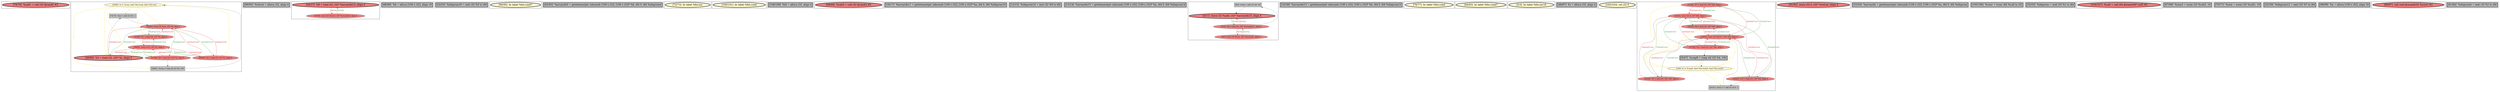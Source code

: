 
digraph G {





subgraph cluster33 {


node198 [penwidth=3.0,fontsize=20,fillcolor=lightcoral,label="[78/79]  %call1 = call i32 @rand() #2",shape=ellipse,style=filled ]



}

subgraph cluster27 {


node192 [fillcolor=lemonchiffon,label="[59/80]  br i1 %cmp, label %for.body, label %for.end",shape=ellipse,style=filled ]
node191 [fillcolor=lightcoral,label="[56/83]  store i32 0, i32* %i, align 4",shape=ellipse,style=filled ]
node185 [fillcolor=grey,label="[58/81]  %cmp = icmp ult i32 %0, 100",shape=rectangle,style=filled ]
node184 [fillcolor=grey,label="[74/75]  %inc = add i32 %3, 1",shape=rectangle,style=filled ]
node190 [fillcolor=lightcoral,label="[51/84]  %1 = load i32, i32* %i, align 4",shape=ellipse,style=filled ]
node186 [fillcolor=lightcoral,label="[60/65]  %2 = load i32, i32* %i, align 4",shape=ellipse,style=filled ]
node187 [fillcolor=lightcoral,label="[57/82]  %0 = load i32, i32* %i, align 4",shape=ellipse,style=filled ]
node189 [fillcolor=lightcoral,label="[50/85]  store i32 %inc, i32* %i, align 4",shape=ellipse,style=filled ]
node188 [penwidth=3.0,fontsize=20,fillcolor=lightcoral,label="[49/86]  %3 = load i32, i32* %i, align 4",shape=ellipse,style=filled ]

node189->node190 [style=solid,color=forestgreen,label="T|indep|Const",penwidth=1.0,fontcolor=forestgreen ]
node192->node185 [style=solid,color=gold,label="C",penwidth=1.0,fontcolor=gold ]
node187->node185 [style=solid,color=black,label="",penwidth=0.5,fontcolor=black ]
node190->node191 [style=solid,color=firebrick3,label="A|indep|Const",penwidth=1.0,fontcolor=firebrick3 ]
node191->node190 [style=solid,color=forestgreen,label="T|indep|Const",penwidth=1.0,fontcolor=forestgreen ]
node188->node184 [style=solid,color=black,label="",penwidth=0.5,fontcolor=black ]
node192->node192 [style=solid,color=gold,label="C",penwidth=1.0,fontcolor=gold ]
node187->node191 [style=solid,color=firebrick3,label="A|indep|Const",penwidth=1.0,fontcolor=firebrick3 ]
node192->node184 [style=solid,color=gold,label="C",penwidth=1.0,fontcolor=gold ]
node187->node189 [style=solid,color=firebrick3,label="A|indep|Const",penwidth=1.0,fontcolor=firebrick3 ]
node188->node191 [style=solid,color=firebrick3,label="A|indep|Const",penwidth=1.0,fontcolor=firebrick3 ]
node192->node186 [style=solid,color=gold,label="C",penwidth=1.0,fontcolor=gold ]
node192->node189 [style=solid,color=gold,label="C",penwidth=1.0,fontcolor=gold ]
node189->node188 [style=solid,color=forestgreen,label="T|indep|Const",penwidth=1.0,fontcolor=forestgreen ]
node192->node190 [style=solid,color=gold,label="C",penwidth=1.0,fontcolor=gold ]
node192->node187 [style=solid,color=gold,label="C",penwidth=1.0,fontcolor=gold ]
node189->node186 [style=solid,color=forestgreen,label="T|indep|Const",penwidth=1.0,fontcolor=forestgreen ]
node185->node192 [style=solid,color=black,label="",penwidth=0.5,fontcolor=black ]
node192->node188 [style=solid,color=gold,label="C",penwidth=1.0,fontcolor=gold ]
node191->node188 [style=solid,color=forestgreen,label="T|indep|Const",penwidth=1.0,fontcolor=forestgreen ]
node190->node189 [style=solid,color=firebrick3,label="A|indep|Const",penwidth=1.0,fontcolor=firebrick3 ]
node191->node186 [style=solid,color=forestgreen,label="T|indep|Const",penwidth=1.0,fontcolor=forestgreen ]
node186->node189 [style=solid,color=firebrick3,label="A|indep|Const",penwidth=1.0,fontcolor=firebrick3 ]
node186->node191 [style=solid,color=firebrick3,label="A|indep|Const",penwidth=1.0,fontcolor=firebrick3 ]
node184->node189 [style=solid,color=black,label="",penwidth=0.5,fontcolor=black ]
node188->node189 [style=solid,color=firebrick3,label="A|indep|Const",penwidth=1.0,fontcolor=firebrick3 ]
node189->node187 [style=solid,color=forestgreen,label="T|indep|Const",penwidth=1.0,fontcolor=forestgreen ]
node191->node187 [style=solid,color=forestgreen,label="T|indep|Const",penwidth=1.0,fontcolor=forestgreen ]


}

subgraph cluster28 {


node193 [penwidth=3.0,fontsize=20,fillcolor=grey,label="[90/93]  %retval = alloca i32, align 4",shape=rectangle,style=filled ]



}

subgraph cluster26 {


node183 [penwidth=3.0,fontsize=20,fillcolor=lightcoral,label="[34/37]  %8 = load i32, i32* %arrayidx13, align 4",shape=ellipse,style=filled ]
node182 [fillcolor=lightcoral,label="[35/36]  store i32 %rem3, i32* %arrayidx5, align 4",shape=ellipse,style=filled ]

node182->node183 [style=solid,color=forestgreen,label="T|indep",penwidth=1.0,fontcolor=forestgreen ]
node183->node182 [style=solid,color=firebrick3,label="A|indep",penwidth=1.0,fontcolor=firebrick3 ]


}

subgraph cluster29 {


node194 [penwidth=3.0,fontsize=20,fillcolor=grey,label="[88/89]  %b = alloca [100 x i32], align 16",shape=rectangle,style=filled ]



}

subgraph cluster25 {


node181 [penwidth=3.0,fontsize=20,fillcolor=grey,label="[24/25]  %idxprom10 = zext i32 %5 to i64",shape=rectangle,style=filled ]



}

subgraph cluster24 {


node180 [penwidth=3.0,fontsize=20,fillcolor=lemonchiffon,label="[94/95]  br label %for.cond7",shape=ellipse,style=filled ]



}

subgraph cluster22 {


node178 [penwidth=3.0,fontsize=20,fillcolor=grey,label="[62/63]  %arrayidx5 = getelementptr inbounds [100 x i32], [100 x i32]* %b, i64 0, i64 %idxprom4",shape=rectangle,style=filled ]



}

subgraph cluster20 {


node176 [penwidth=3.0,fontsize=20,fillcolor=lemonchiffon,label="[72/73]  br label %for.inc",shape=ellipse,style=filled ]



}

subgraph cluster18 {


node174 [penwidth=3.0,fontsize=20,fillcolor=lemonchiffon,label="[100/101]  br label %for.cond",shape=ellipse,style=filled ]



}

subgraph cluster16 {


node172 [penwidth=3.0,fontsize=20,fillcolor=grey,label="[108/109]  %i6 = alloca i32, align 4",shape=rectangle,style=filled ]



}

subgraph cluster17 {


node173 [penwidth=3.0,fontsize=20,fillcolor=lightcoral,label="[66/69]  %call2 = call i32 @rand() #2",shape=ellipse,style=filled ]



}

subgraph cluster4 {


node151 [penwidth=3.0,fontsize=20,fillcolor=grey,label="[16/17]  %arrayidx11 = getelementptr inbounds [100 x i32], [100 x i32]* %a, i64 0, i64 %idxprom10",shape=rectangle,style=filled ]



}

subgraph cluster3 {


node150 [penwidth=3.0,fontsize=20,fillcolor=grey,label="[12/15]  %idxprom14 = zext i32 %9 to i64",shape=rectangle,style=filled ]



}

subgraph cluster2 {


node149 [penwidth=3.0,fontsize=20,fillcolor=grey,label="[13/14]  %arrayidx15 = getelementptr inbounds [100 x i32], [100 x i32]* %a, i64 0, i64 %idxprom14",shape=rectangle,style=filled ]



}

subgraph cluster1 {


node148 [fillcolor=grey,label="[8/9]  %add = add i32 %6, %8",shape=rectangle,style=filled ]
node147 [penwidth=3.0,fontsize=20,fillcolor=lightcoral,label="[4/11]  store i32 %add, i32* %arrayidx15, align 4",shape=ellipse,style=filled ]
node145 [fillcolor=lightcoral,label="[6/7]  store i32 %rem, i32* %arrayidx, align 4",shape=ellipse,style=filled ]
node146 [fillcolor=lightcoral,label="[5/10]  %6 = load i32, i32* %arrayidx11, align 4",shape=ellipse,style=filled ]

node146->node145 [style=solid,color=firebrick3,label="A|indep",penwidth=1.0,fontcolor=firebrick3 ]
node145->node146 [style=solid,color=forestgreen,label="T|indep",penwidth=1.0,fontcolor=forestgreen ]
node147->node146 [style=solid,color=forestgreen,label="T|indep",penwidth=1.0,fontcolor=forestgreen ]
node148->node147 [style=solid,color=black,label="",penwidth=0.5,fontcolor=black ]
node146->node147 [style=solid,color=firebrick3,label="A|indep",penwidth=1.0,fontcolor=firebrick3 ]
node146->node148 [style=solid,color=black,label="",penwidth=0.5,fontcolor=black ]


}

subgraph cluster12 {


node168 [penwidth=3.0,fontsize=20,fillcolor=grey,label="[33/38]  %arrayidx13 = getelementptr inbounds [100 x i32], [100 x i32]* %b, i64 0, i64 %idxprom12",shape=rectangle,style=filled ]



}

subgraph cluster32 {


node197 [penwidth=3.0,fontsize=20,fillcolor=lemonchiffon,label="[76/77]  br label %for.cond",shape=ellipse,style=filled ]



}

subgraph cluster5 {


node152 [penwidth=3.0,fontsize=20,fillcolor=lemonchiffon,label="[44/45]  br label %for.cond7",shape=ellipse,style=filled ]



}

subgraph cluster0 {


node144 [penwidth=3.0,fontsize=20,fillcolor=lemonchiffon,label="[2/3]  br label %for.inc16",shape=ellipse,style=filled ]



}

subgraph cluster31 {


node196 [penwidth=3.0,fontsize=20,fillcolor=grey,label="[48/87]  %i = alloca i32, align 4",shape=rectangle,style=filled ]



}

subgraph cluster30 {


node195 [penwidth=3.0,fontsize=20,fillcolor=lemonchiffon,label="[102/103]  ret i32 0",shape=ellipse,style=filled ]



}

subgraph cluster6 {


node162 [fillcolor=lightcoral,label="[31/40]  %7 = load i32, i32* %i6, align 4",shape=ellipse,style=filled ]
node161 [penwidth=3.0,fontsize=20,fillcolor=grey,label="[0/47]  %cmp8 = icmp ult i32 %4, 100",shape=rectangle,style=filled ]
node159 [fillcolor=lightcoral,label="[22/41]  store i32 0, i32* %i6, align 4",shape=ellipse,style=filled ]
node154 [fillcolor=lightcoral,label="[19/42]  %10 = load i32, i32* %i6, align 4",shape=ellipse,style=filled ]
node155 [fillcolor=lemonchiffon,label="[1/46]  br i1 %cmp8, label %for.body9, label %for.end18",shape=ellipse,style=filled ]
node153 [fillcolor=grey,label="[20/21]  %inc17 = add i32 %10, 1",shape=rectangle,style=filled ]
node160 [fillcolor=lightcoral,label="[18/43]  store i32 %inc17, i32* %i6, align 4",shape=ellipse,style=filled ]
node158 [fillcolor=lightcoral,label="[27/28]  %4 = load i32, i32* %i6, align 4",shape=ellipse,style=filled ]
node156 [fillcolor=lightcoral,label="[23/26]  %5 = load i32, i32* %i6, align 4",shape=ellipse,style=filled ]
node157 [fillcolor=lightcoral,label="[29/30]  %9 = load i32, i32* %i6, align 4",shape=ellipse,style=filled ]

node159->node157 [style=solid,color=forestgreen,label="T|indep|Const",penwidth=1.0,fontcolor=forestgreen ]
node161->node155 [style=solid,color=black,label="",penwidth=0.5,fontcolor=black ]
node155->node154 [style=solid,color=gold,label="C",penwidth=1.0,fontcolor=gold ]
node159->node162 [style=solid,color=forestgreen,label="T|indep|Const",penwidth=1.0,fontcolor=forestgreen ]
node154->node153 [style=solid,color=black,label="",penwidth=0.5,fontcolor=black ]
node154->node159 [style=solid,color=firebrick3,label="A|indep|Const",penwidth=1.0,fontcolor=firebrick3 ]
node159->node154 [style=solid,color=forestgreen,label="T|indep|Const",penwidth=1.0,fontcolor=forestgreen ]
node155->node161 [style=solid,color=gold,label="C",penwidth=1.0,fontcolor=gold ]
node155->node157 [style=solid,color=gold,label="C",penwidth=1.0,fontcolor=gold ]
node156->node159 [style=solid,color=firebrick3,label="A|indep|Const",penwidth=1.0,fontcolor=firebrick3 ]
node155->node156 [style=solid,color=gold,label="C",penwidth=1.0,fontcolor=gold ]
node159->node158 [style=solid,color=forestgreen,label="T|indep|Const",penwidth=1.0,fontcolor=forestgreen ]
node158->node159 [style=solid,color=firebrick3,label="A|indep|Const",penwidth=1.0,fontcolor=firebrick3 ]
node156->node160 [style=solid,color=firebrick3,label="A|indep|Const",penwidth=1.0,fontcolor=firebrick3 ]
node160->node158 [style=solid,color=forestgreen,label="T|indep|Const",penwidth=1.0,fontcolor=forestgreen ]
node158->node161 [style=solid,color=black,label="",penwidth=0.5,fontcolor=black ]
node162->node160 [style=solid,color=firebrick3,label="A|indep|Const",penwidth=1.0,fontcolor=firebrick3 ]
node155->node160 [style=solid,color=gold,label="C",penwidth=1.0,fontcolor=gold ]
node158->node160 [style=solid,color=firebrick3,label="A|indep|Const",penwidth=1.0,fontcolor=firebrick3 ]
node157->node159 [style=solid,color=firebrick3,label="A|indep|Const",penwidth=1.0,fontcolor=firebrick3 ]
node153->node160 [style=solid,color=black,label="",penwidth=0.5,fontcolor=black ]
node160->node157 [style=solid,color=forestgreen,label="T|indep|Const",penwidth=1.0,fontcolor=forestgreen ]
node155->node162 [style=solid,color=gold,label="C",penwidth=1.0,fontcolor=gold ]
node155->node158 [style=solid,color=gold,label="C",penwidth=1.0,fontcolor=gold ]
node159->node156 [style=solid,color=forestgreen,label="T|indep|Const",penwidth=1.0,fontcolor=forestgreen ]
node157->node160 [style=solid,color=firebrick3,label="A|indep|Const",penwidth=1.0,fontcolor=firebrick3 ]
node162->node159 [style=solid,color=firebrick3,label="A|indep|Const",penwidth=1.0,fontcolor=firebrick3 ]
node155->node155 [style=solid,color=gold,label="C",penwidth=1.0,fontcolor=gold ]
node160->node156 [style=solid,color=forestgreen,label="T|indep|Const",penwidth=1.0,fontcolor=forestgreen ]
node155->node153 [style=solid,color=gold,label="C",penwidth=1.0,fontcolor=gold ]
node160->node154 [style=solid,color=forestgreen,label="T|indep|Const",penwidth=1.0,fontcolor=forestgreen ]
node160->node162 [style=solid,color=forestgreen,label="T|indep|Const",penwidth=1.0,fontcolor=forestgreen ]
node154->node160 [style=solid,color=firebrick3,label="A|indep|Const",penwidth=1.0,fontcolor=firebrick3 ]


}

subgraph cluster14 {


node170 [penwidth=3.0,fontsize=20,fillcolor=lightcoral,label="[91/92]  store i32 0, i32* %retval, align 4",shape=ellipse,style=filled ]



}

subgraph cluster7 {


node163 [penwidth=3.0,fontsize=20,fillcolor=grey,label="[53/54]  %arrayidx = getelementptr inbounds [100 x i32], [100 x i32]* %a, i64 0, i64 %idxprom",shape=rectangle,style=filled ]



}

subgraph cluster23 {


node179 [penwidth=3.0,fontsize=20,fillcolor=grey,label="[105/106]  %conv = trunc i64 %call to i32",shape=rectangle,style=filled ]



}

subgraph cluster8 {


node164 [penwidth=3.0,fontsize=20,fillcolor=grey,label="[52/55]  %idxprom = zext i32 %1 to i64",shape=rectangle,style=filled ]



}

subgraph cluster21 {


node177 [penwidth=3.0,fontsize=20,fillcolor=lightcoral,label="[104/107]  %call = call i64 @time(i64* null) #2",shape=ellipse,style=filled ]



}

subgraph cluster9 {


node165 [penwidth=3.0,fontsize=20,fillcolor=grey,label="[67/68]  %rem3 = urem i32 %call2, 10",shape=rectangle,style=filled ]



}

subgraph cluster19 {


node175 [penwidth=3.0,fontsize=20,fillcolor=grey,label="[70/71]  %rem = urem i32 %call1, 10",shape=rectangle,style=filled ]



}

subgraph cluster10 {


node166 [penwidth=3.0,fontsize=20,fillcolor=grey,label="[32/39]  %idxprom12 = zext i32 %7 to i64",shape=rectangle,style=filled ]



}

subgraph cluster11 {


node167 [penwidth=3.0,fontsize=20,fillcolor=grey,label="[98/99]  %a = alloca [100 x i32], align 16",shape=rectangle,style=filled ]



}

subgraph cluster13 {


node169 [penwidth=3.0,fontsize=20,fillcolor=lightcoral,label="[96/97]  call void @srand(i32 %conv) #2",shape=ellipse,style=filled ]



}

subgraph cluster15 {


node171 [penwidth=3.0,fontsize=20,fillcolor=grey,label="[61/64]  %idxprom4 = zext i32 %2 to i64",shape=rectangle,style=filled ]



}

}
